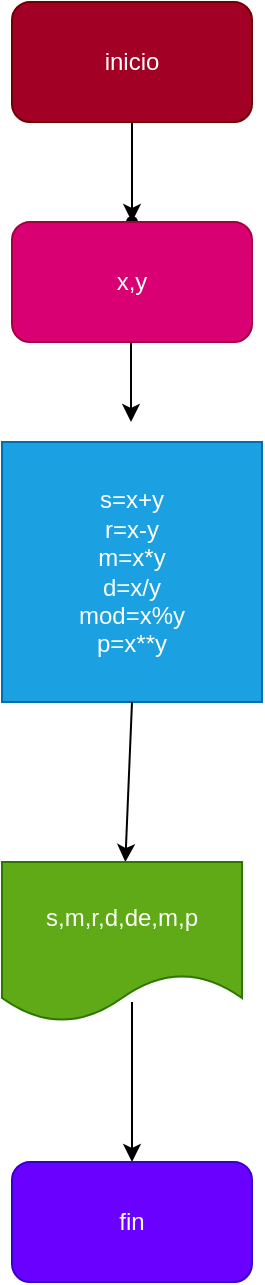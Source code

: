 <mxfile>
    <diagram id="-9h00Ps8BK6mpuFBudLg" name="Página-1">
        <mxGraphModel dx="662" dy="411" grid="1" gridSize="10" guides="1" tooltips="1" connect="1" arrows="1" fold="1" page="1" pageScale="1" pageWidth="827" pageHeight="1169" math="0" shadow="0">
            <root>
                <mxCell id="0"/>
                <mxCell id="1" parent="0"/>
                <mxCell id="5" value="" style="edgeStyle=none;html=1;" edge="1" parent="1" source="2" target="4">
                    <mxGeometry relative="1" as="geometry"/>
                </mxCell>
                <mxCell id="2" value="inicio" style="rounded=1;whiteSpace=wrap;html=1;fillColor=#a20025;fontColor=#ffffff;strokeColor=#6F0000;" vertex="1" parent="1">
                    <mxGeometry x="260" y="450" width="120" height="60" as="geometry"/>
                </mxCell>
                <mxCell id="4" value="" style="shape=waypoint;sketch=0;size=6;pointerEvents=1;points=[];fillColor=default;resizable=0;rotatable=0;perimeter=centerPerimeter;snapToPoint=1;rounded=1;" vertex="1" parent="1">
                    <mxGeometry x="310" y="550" width="20" height="20" as="geometry"/>
                </mxCell>
                <mxCell id="9" value="" style="endArrow=classic;html=1;" edge="1" parent="1">
                    <mxGeometry width="50" height="50" relative="1" as="geometry">
                        <mxPoint x="319.5" y="610" as="sourcePoint"/>
                        <mxPoint x="319.5" y="660" as="targetPoint"/>
                    </mxGeometry>
                </mxCell>
                <mxCell id="10" value="x,y" style="rounded=1;whiteSpace=wrap;html=1;fillColor=#d80073;fontColor=#ffffff;strokeColor=#A50040;" vertex="1" parent="1">
                    <mxGeometry x="260" y="560" width="120" height="60" as="geometry"/>
                </mxCell>
                <mxCell id="11" value="s=x+y&lt;br&gt;r=x-y&lt;br&gt;m=x*y&lt;br&gt;d=x/y&lt;br&gt;mod=x%y&lt;br&gt;p=x**y" style="whiteSpace=wrap;html=1;aspect=fixed;fillColor=#1ba1e2;fontColor=#ffffff;strokeColor=#006EAF;" vertex="1" parent="1">
                    <mxGeometry x="255" y="670" width="130" height="130" as="geometry"/>
                </mxCell>
                <mxCell id="12" value="" style="endArrow=classic;html=1;" edge="1" parent="1" target="13">
                    <mxGeometry width="50" height="50" relative="1" as="geometry">
                        <mxPoint x="320" y="800" as="sourcePoint"/>
                        <mxPoint x="320" y="850" as="targetPoint"/>
                    </mxGeometry>
                </mxCell>
                <mxCell id="13" value="s,m,r,d,de,m,p" style="shape=document;whiteSpace=wrap;html=1;boundedLbl=1;fillColor=#60a917;fontColor=#ffffff;strokeColor=#2D7600;" vertex="1" parent="1">
                    <mxGeometry x="255" y="880" width="120" height="80" as="geometry"/>
                </mxCell>
                <mxCell id="14" value="" style="endArrow=classic;html=1;" edge="1" parent="1" target="17">
                    <mxGeometry relative="1" as="geometry">
                        <mxPoint x="320" y="950" as="sourcePoint"/>
                        <mxPoint x="320" y="990" as="targetPoint"/>
                    </mxGeometry>
                </mxCell>
                <mxCell id="17" value="fin" style="rounded=1;whiteSpace=wrap;html=1;fillColor=#6a00ff;fontColor=#ffffff;strokeColor=#3700CC;" vertex="1" parent="1">
                    <mxGeometry x="260" y="1030" width="120" height="60" as="geometry"/>
                </mxCell>
            </root>
        </mxGraphModel>
    </diagram>
</mxfile>